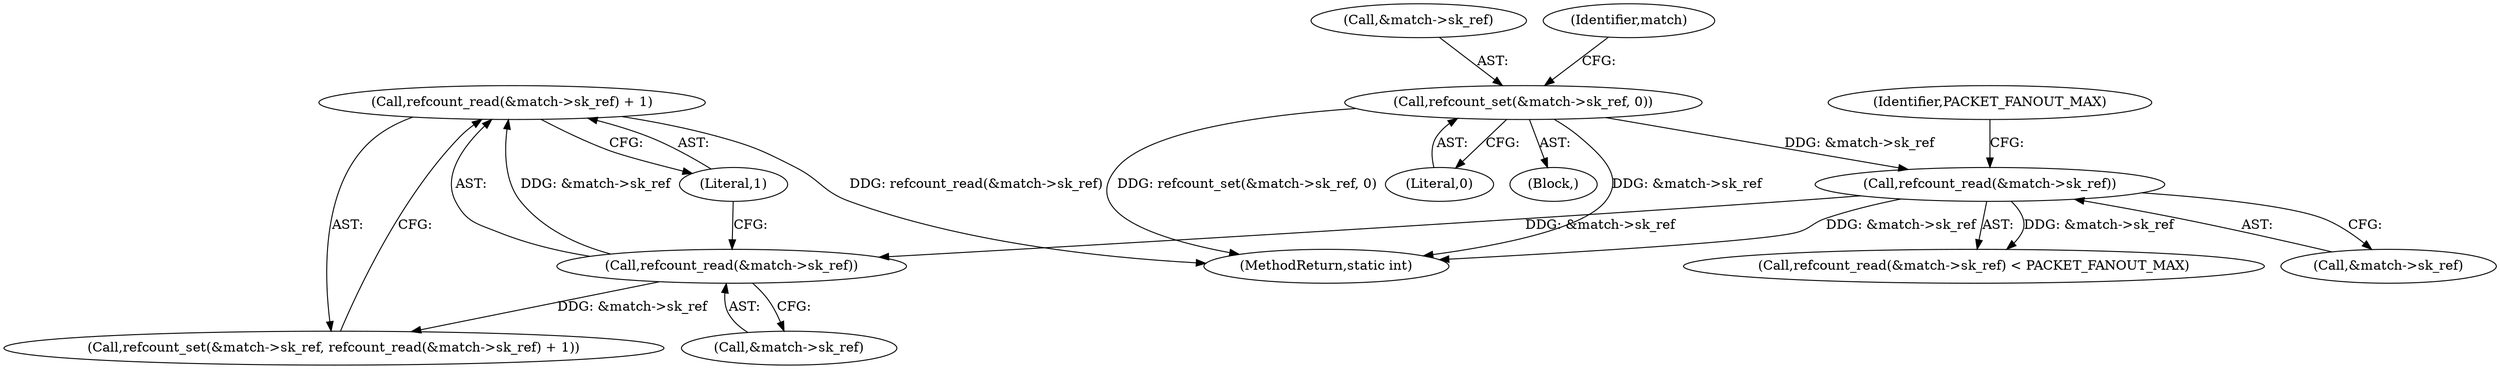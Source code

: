 digraph "0_linux_008ba2a13f2d04c947adc536d19debb8fe66f110@API" {
"1000464" [label="(Call,refcount_read(&match->sk_ref) + 1)"];
"1000465" [label="(Call,refcount_read(&match->sk_ref))"];
"1000442" [label="(Call,refcount_read(&match->sk_ref))"];
"1000343" [label="(Call,refcount_set(&match->sk_ref, 0))"];
"1000464" [label="(Call,refcount_read(&match->sk_ref) + 1)"];
"1000465" [label="(Call,refcount_read(&match->sk_ref))"];
"1000470" [label="(Literal,1)"];
"1000343" [label="(Call,refcount_set(&match->sk_ref, 0))"];
"1000442" [label="(Call,refcount_read(&match->sk_ref))"];
"1000344" [label="(Call,&match->sk_ref)"];
"1000350" [label="(Identifier,match)"];
"1000459" [label="(Call,refcount_set(&match->sk_ref, refcount_read(&match->sk_ref) + 1))"];
"1000348" [label="(Literal,0)"];
"1000466" [label="(Call,&match->sk_ref)"];
"1000295" [label="(Block,)"];
"1000443" [label="(Call,&match->sk_ref)"];
"1000441" [label="(Call,refcount_read(&match->sk_ref) < PACKET_FANOUT_MAX)"];
"1000495" [label="(MethodReturn,static int)"];
"1000447" [label="(Identifier,PACKET_FANOUT_MAX)"];
"1000464" -> "1000459"  [label="AST: "];
"1000464" -> "1000470"  [label="CFG: "];
"1000465" -> "1000464"  [label="AST: "];
"1000470" -> "1000464"  [label="AST: "];
"1000459" -> "1000464"  [label="CFG: "];
"1000464" -> "1000495"  [label="DDG: refcount_read(&match->sk_ref)"];
"1000465" -> "1000464"  [label="DDG: &match->sk_ref"];
"1000465" -> "1000466"  [label="CFG: "];
"1000466" -> "1000465"  [label="AST: "];
"1000470" -> "1000465"  [label="CFG: "];
"1000465" -> "1000459"  [label="DDG: &match->sk_ref"];
"1000442" -> "1000465"  [label="DDG: &match->sk_ref"];
"1000442" -> "1000441"  [label="AST: "];
"1000442" -> "1000443"  [label="CFG: "];
"1000443" -> "1000442"  [label="AST: "];
"1000447" -> "1000442"  [label="CFG: "];
"1000442" -> "1000495"  [label="DDG: &match->sk_ref"];
"1000442" -> "1000441"  [label="DDG: &match->sk_ref"];
"1000343" -> "1000442"  [label="DDG: &match->sk_ref"];
"1000343" -> "1000295"  [label="AST: "];
"1000343" -> "1000348"  [label="CFG: "];
"1000344" -> "1000343"  [label="AST: "];
"1000348" -> "1000343"  [label="AST: "];
"1000350" -> "1000343"  [label="CFG: "];
"1000343" -> "1000495"  [label="DDG: &match->sk_ref"];
"1000343" -> "1000495"  [label="DDG: refcount_set(&match->sk_ref, 0)"];
}

